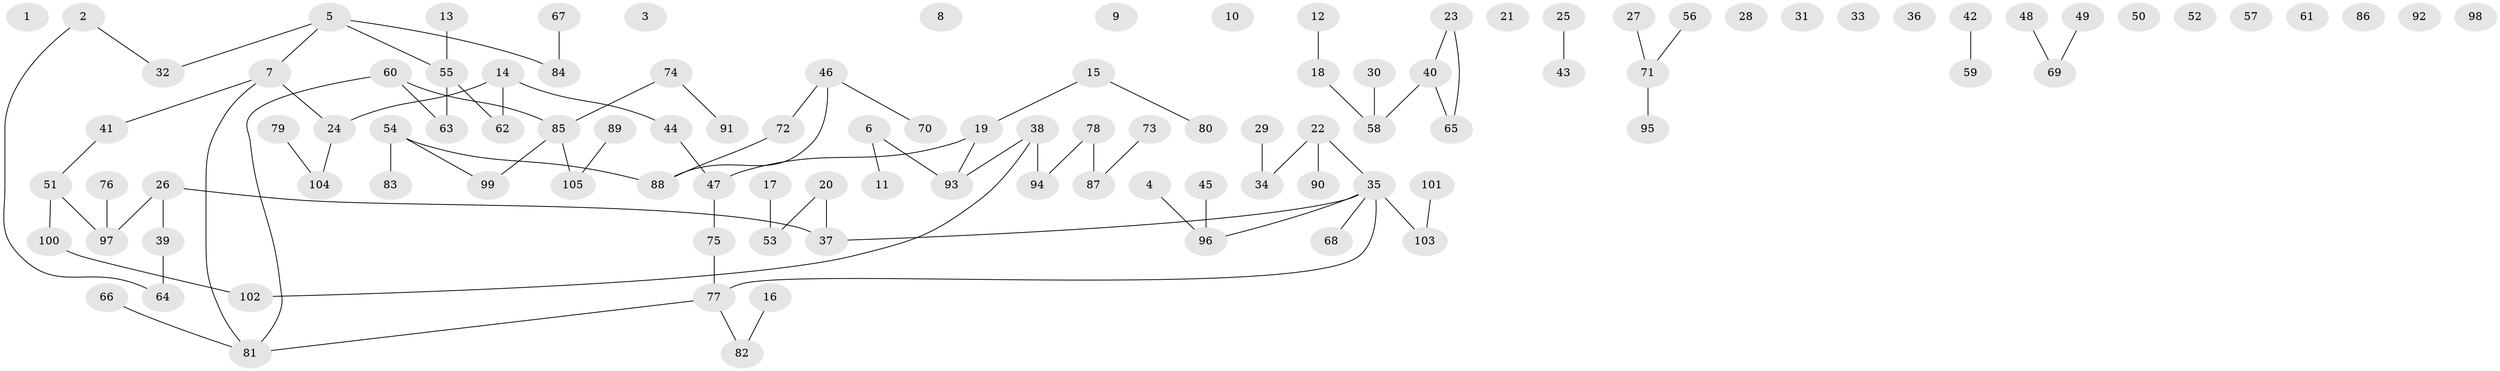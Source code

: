 // coarse degree distribution, {0: 0.2465753424657534, 2: 0.1643835616438356, 1: 0.3561643835616438, 6: 0.0273972602739726, 4: 0.0684931506849315, 3: 0.136986301369863}
// Generated by graph-tools (version 1.1) at 2025/23/03/03/25 07:23:24]
// undirected, 105 vertices, 90 edges
graph export_dot {
graph [start="1"]
  node [color=gray90,style=filled];
  1;
  2;
  3;
  4;
  5;
  6;
  7;
  8;
  9;
  10;
  11;
  12;
  13;
  14;
  15;
  16;
  17;
  18;
  19;
  20;
  21;
  22;
  23;
  24;
  25;
  26;
  27;
  28;
  29;
  30;
  31;
  32;
  33;
  34;
  35;
  36;
  37;
  38;
  39;
  40;
  41;
  42;
  43;
  44;
  45;
  46;
  47;
  48;
  49;
  50;
  51;
  52;
  53;
  54;
  55;
  56;
  57;
  58;
  59;
  60;
  61;
  62;
  63;
  64;
  65;
  66;
  67;
  68;
  69;
  70;
  71;
  72;
  73;
  74;
  75;
  76;
  77;
  78;
  79;
  80;
  81;
  82;
  83;
  84;
  85;
  86;
  87;
  88;
  89;
  90;
  91;
  92;
  93;
  94;
  95;
  96;
  97;
  98;
  99;
  100;
  101;
  102;
  103;
  104;
  105;
  2 -- 32;
  2 -- 64;
  4 -- 96;
  5 -- 7;
  5 -- 32;
  5 -- 55;
  5 -- 84;
  6 -- 11;
  6 -- 93;
  7 -- 24;
  7 -- 41;
  7 -- 81;
  12 -- 18;
  13 -- 55;
  14 -- 24;
  14 -- 44;
  14 -- 62;
  15 -- 19;
  15 -- 80;
  16 -- 82;
  17 -- 53;
  18 -- 58;
  19 -- 47;
  19 -- 93;
  20 -- 37;
  20 -- 53;
  22 -- 34;
  22 -- 35;
  22 -- 90;
  23 -- 40;
  23 -- 65;
  24 -- 104;
  25 -- 43;
  26 -- 37;
  26 -- 39;
  26 -- 97;
  27 -- 71;
  29 -- 34;
  30 -- 58;
  35 -- 37;
  35 -- 68;
  35 -- 77;
  35 -- 96;
  35 -- 103;
  38 -- 93;
  38 -- 94;
  38 -- 102;
  39 -- 64;
  40 -- 58;
  40 -- 65;
  41 -- 51;
  42 -- 59;
  44 -- 47;
  45 -- 96;
  46 -- 70;
  46 -- 72;
  46 -- 88;
  47 -- 75;
  48 -- 69;
  49 -- 69;
  51 -- 97;
  51 -- 100;
  54 -- 83;
  54 -- 88;
  54 -- 99;
  55 -- 62;
  55 -- 63;
  56 -- 71;
  60 -- 63;
  60 -- 81;
  60 -- 85;
  66 -- 81;
  67 -- 84;
  71 -- 95;
  72 -- 88;
  73 -- 87;
  74 -- 85;
  74 -- 91;
  75 -- 77;
  76 -- 97;
  77 -- 81;
  77 -- 82;
  78 -- 87;
  78 -- 94;
  79 -- 104;
  85 -- 99;
  85 -- 105;
  89 -- 105;
  100 -- 102;
  101 -- 103;
}
